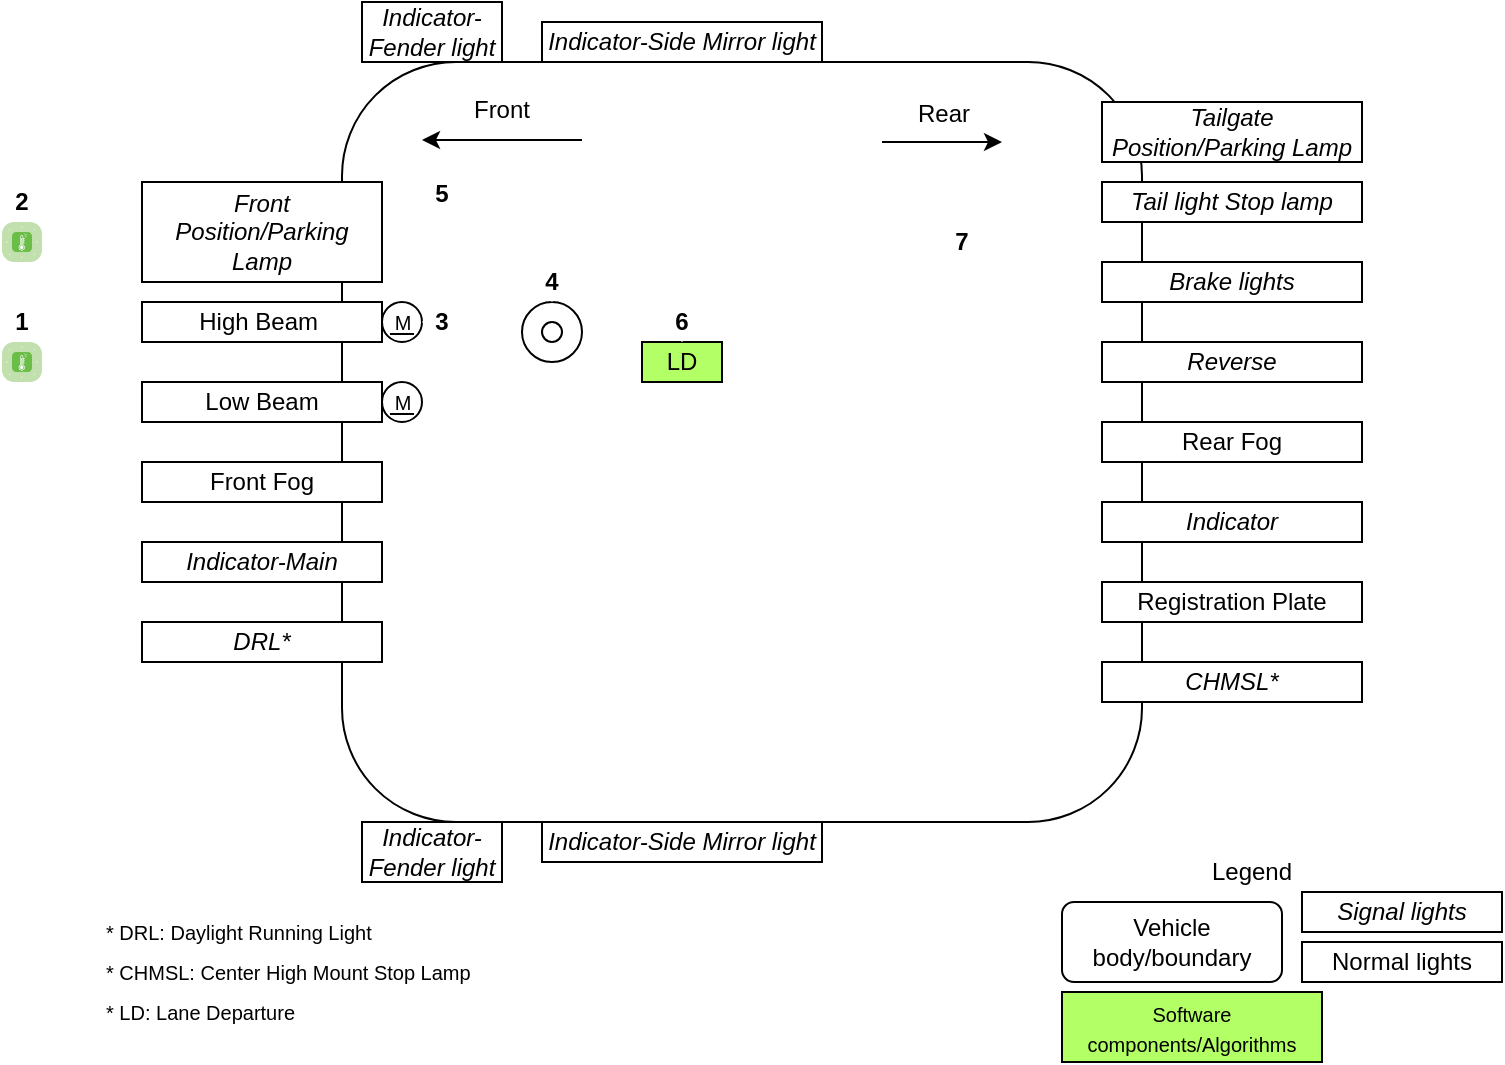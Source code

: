 <mxfile>
    <diagram id="5T2dI4oBYYoTUcFh6mJV" name="Page-1">
        <mxGraphModel dx="1117" dy="611" grid="1" gridSize="10" guides="1" tooltips="1" connect="1" arrows="1" fold="1" page="1" pageScale="1" pageWidth="850" pageHeight="1100" math="0" shadow="0">
            <root>
                <mxCell id="0"/>
                <mxCell id="1" parent="0"/>
                <mxCell id="2" value="" style="rounded=1;whiteSpace=wrap;html=1;fillColor=none;" vertex="1" parent="1">
                    <mxGeometry x="180" y="100" width="400" height="380" as="geometry"/>
                </mxCell>
                <mxCell id="3" value="&lt;i&gt;Front Position/Parking Lamp&lt;/i&gt;" style="rounded=0;whiteSpace=wrap;html=1;" vertex="1" parent="1">
                    <mxGeometry x="80" y="160" width="120" height="50" as="geometry"/>
                </mxCell>
                <mxCell id="4" value="High Beam&amp;nbsp;" style="rounded=0;whiteSpace=wrap;html=1;" vertex="1" parent="1">
                    <mxGeometry x="80" y="220" width="120" height="20" as="geometry"/>
                </mxCell>
                <mxCell id="5" value="Low Beam" style="rounded=0;whiteSpace=wrap;html=1;" vertex="1" parent="1">
                    <mxGeometry x="80" y="260" width="120" height="20" as="geometry"/>
                </mxCell>
                <mxCell id="6" value="Front Fog" style="rounded=0;whiteSpace=wrap;html=1;" vertex="1" parent="1">
                    <mxGeometry x="80" y="300" width="120" height="20" as="geometry"/>
                </mxCell>
                <mxCell id="7" value="&lt;i&gt;Indicator-Fender light&lt;/i&gt;" style="rounded=0;whiteSpace=wrap;html=1;" vertex="1" parent="1">
                    <mxGeometry x="190" y="70" width="70" height="30" as="geometry"/>
                </mxCell>
                <mxCell id="8" value="&lt;i&gt;DRL*&lt;/i&gt;" style="rounded=0;whiteSpace=wrap;html=1;" vertex="1" parent="1">
                    <mxGeometry x="80" y="380" width="120" height="20" as="geometry"/>
                </mxCell>
                <mxCell id="9" value="&lt;i&gt;Indicator-Main&lt;/i&gt;" style="rounded=0;whiteSpace=wrap;html=1;" vertex="1" parent="1">
                    <mxGeometry x="80" y="340" width="120" height="20" as="geometry"/>
                </mxCell>
                <mxCell id="10" value="&lt;i&gt;Indicator-Side Mirror light&lt;/i&gt;" style="rounded=0;whiteSpace=wrap;html=1;" vertex="1" parent="1">
                    <mxGeometry x="280" y="80" width="140" height="20" as="geometry"/>
                </mxCell>
                <mxCell id="11" value="&lt;i&gt;Indicator-Fender light&lt;/i&gt;" style="rounded=0;whiteSpace=wrap;html=1;" vertex="1" parent="1">
                    <mxGeometry x="190" y="480" width="70" height="30" as="geometry"/>
                </mxCell>
                <mxCell id="12" value="&lt;i&gt;Indicator-Side Mirror light&lt;/i&gt;" style="rounded=0;whiteSpace=wrap;html=1;" vertex="1" parent="1">
                    <mxGeometry x="280" y="480" width="140" height="20" as="geometry"/>
                </mxCell>
                <mxCell id="13" value="&lt;i&gt;Tailgate Position/Parking Lamp&lt;/i&gt;" style="rounded=0;whiteSpace=wrap;html=1;" vertex="1" parent="1">
                    <mxGeometry x="560" y="120" width="130" height="30" as="geometry"/>
                </mxCell>
                <mxCell id="14" value="&lt;i&gt;Tail light Stop lamp&lt;/i&gt;" style="rounded=0;whiteSpace=wrap;html=1;" vertex="1" parent="1">
                    <mxGeometry x="560" y="160" width="130" height="20" as="geometry"/>
                </mxCell>
                <mxCell id="15" value="&lt;i&gt;Brake lights&lt;/i&gt;" style="rounded=0;whiteSpace=wrap;html=1;" vertex="1" parent="1">
                    <mxGeometry x="560" y="200" width="130" height="20" as="geometry"/>
                </mxCell>
                <mxCell id="16" value="&lt;i&gt;Reverse&lt;/i&gt;" style="rounded=0;whiteSpace=wrap;html=1;" vertex="1" parent="1">
                    <mxGeometry x="560" y="240" width="130" height="20" as="geometry"/>
                </mxCell>
                <mxCell id="17" value="&lt;i&gt;Indicator&lt;/i&gt;" style="rounded=0;whiteSpace=wrap;html=1;" vertex="1" parent="1">
                    <mxGeometry x="560" y="320" width="130" height="20" as="geometry"/>
                </mxCell>
                <mxCell id="18" value="Rear Fog" style="rounded=0;whiteSpace=wrap;html=1;" vertex="1" parent="1">
                    <mxGeometry x="560" y="280" width="130" height="20" as="geometry"/>
                </mxCell>
                <mxCell id="19" value="Registration Plate" style="rounded=0;whiteSpace=wrap;html=1;" vertex="1" parent="1">
                    <mxGeometry x="560" y="360" width="130" height="20" as="geometry"/>
                </mxCell>
                <mxCell id="20" value="&lt;i&gt;CHMSL*&lt;/i&gt;" style="rounded=0;whiteSpace=wrap;html=1;" vertex="1" parent="1">
                    <mxGeometry x="560" y="400" width="130" height="20" as="geometry"/>
                </mxCell>
                <mxCell id="21" value="* DRL: Daylight Running Light" style="text;html=1;strokeColor=none;fillColor=none;align=left;verticalAlign=middle;whiteSpace=wrap;rounded=0;fontSize=10;" vertex="1" parent="1">
                    <mxGeometry x="60" y="530" width="170" height="10" as="geometry"/>
                </mxCell>
                <mxCell id="22" value="* CHMSL: Center High Mount Stop Lamp" style="text;html=1;strokeColor=none;fillColor=none;align=left;verticalAlign=middle;whiteSpace=wrap;rounded=0;fontSize=10;" vertex="1" parent="1">
                    <mxGeometry x="60" y="550" width="190" height="10" as="geometry"/>
                </mxCell>
                <mxCell id="23" value="M" style="dashed=0;outlineConnect=0;align=center;html=1;shape=mxgraph.pid.engines.electric_motor_(dc);fontSize=10;" vertex="1" parent="1">
                    <mxGeometry x="200" y="260" width="20" height="20" as="geometry"/>
                </mxCell>
                <mxCell id="24" value="" style="group" connectable="0" vertex="1" parent="1">
                    <mxGeometry x="270" y="220" width="30" height="30" as="geometry"/>
                </mxCell>
                <mxCell id="25" value="" style="ellipse;whiteSpace=wrap;html=1;aspect=fixed;" vertex="1" parent="24">
                    <mxGeometry width="30" height="30" as="geometry"/>
                </mxCell>
                <mxCell id="26" value="" style="ellipse;whiteSpace=wrap;html=1;aspect=fixed;" vertex="1" parent="24">
                    <mxGeometry x="10" y="10" width="10" height="10" as="geometry"/>
                </mxCell>
                <mxCell id="27" value="" style="verticalLabelPosition=bottom;sketch=0;html=1;fillColor=#6ABD46;strokeColor=#ffffff;verticalAlign=top;align=center;points=[[0.085,0.085,0],[0.915,0.085,0],[0.915,0.915,0],[0.085,0.915,0],[0.25,0,0],[0.5,0,0],[0.75,0,0],[1,0.25,0],[1,0.5,0],[1,0.75,0],[0.75,1,0],[0.5,1,0],[0.25,1,0],[0,0.75,0],[0,0.5,0],[0,0.25,0]];pointerEvents=1;shape=mxgraph.cisco_safe.compositeIcon;bgIcon=mxgraph.cisco_safe.architecture.generic_appliance;resIcon=mxgraph.cisco_safe.architecture.sensor;" vertex="1" parent="1">
                    <mxGeometry x="10" y="240" width="20" height="20" as="geometry"/>
                </mxCell>
                <mxCell id="28" value="M" style="dashed=0;outlineConnect=0;align=center;html=1;shape=mxgraph.pid.engines.electric_motor_(dc);fontSize=10;" vertex="1" parent="1">
                    <mxGeometry x="200" y="220" width="20" height="20" as="geometry"/>
                </mxCell>
                <mxCell id="29" value="&lt;b&gt;3&lt;/b&gt;" style="rhombus;whiteSpace=wrap;html=1;strokeColor=none;" vertex="1" parent="1">
                    <mxGeometry x="220" y="220" width="20" height="20" as="geometry"/>
                </mxCell>
                <mxCell id="30" value="&lt;b&gt;4&lt;/b&gt;" style="rhombus;whiteSpace=wrap;html=1;strokeColor=none;" vertex="1" parent="1">
                    <mxGeometry x="275" y="200" width="20" height="20" as="geometry"/>
                </mxCell>
                <mxCell id="31" value="&lt;b&gt;1&lt;/b&gt;" style="rhombus;whiteSpace=wrap;html=1;strokeColor=none;" vertex="1" parent="1">
                    <mxGeometry x="10" y="220" width="20" height="20" as="geometry"/>
                </mxCell>
                <mxCell id="32" value="" style="verticalLabelPosition=bottom;sketch=0;html=1;fillColor=#6ABD46;strokeColor=#ffffff;verticalAlign=top;align=center;points=[[0.085,0.085,0],[0.915,0.085,0],[0.915,0.915,0],[0.085,0.915,0],[0.25,0,0],[0.5,0,0],[0.75,0,0],[1,0.25,0],[1,0.5,0],[1,0.75,0],[0.75,1,0],[0.5,1,0],[0.25,1,0],[0,0.75,0],[0,0.5,0],[0,0.25,0]];pointerEvents=1;shape=mxgraph.cisco_safe.compositeIcon;bgIcon=mxgraph.cisco_safe.architecture.generic_appliance;resIcon=mxgraph.cisco_safe.architecture.sensor;" vertex="1" parent="1">
                    <mxGeometry x="10" y="180" width="20" height="20" as="geometry"/>
                </mxCell>
                <mxCell id="33" value="&lt;b&gt;2&lt;/b&gt;" style="rhombus;whiteSpace=wrap;html=1;strokeColor=none;direction=south;" vertex="1" parent="1">
                    <mxGeometry x="10" y="160" width="20" height="20" as="geometry"/>
                </mxCell>
                <mxCell id="34" value="Vehicle body/boundary" style="rounded=1;whiteSpace=wrap;html=1;fillColor=none;" vertex="1" parent="1">
                    <mxGeometry x="540" y="520" width="110" height="40" as="geometry"/>
                </mxCell>
                <mxCell id="35" value="&lt;i&gt;Signal lights&lt;/i&gt;" style="rounded=0;whiteSpace=wrap;html=1;" vertex="1" parent="1">
                    <mxGeometry x="660" y="515" width="100" height="20" as="geometry"/>
                </mxCell>
                <mxCell id="36" value="Normal lights" style="rounded=0;whiteSpace=wrap;html=1;" vertex="1" parent="1">
                    <mxGeometry x="660" y="540" width="100" height="20" as="geometry"/>
                </mxCell>
                <mxCell id="37" value="Legend" style="text;html=1;strokeColor=none;fillColor=none;align=center;verticalAlign=middle;whiteSpace=wrap;rounded=0;" vertex="1" parent="1">
                    <mxGeometry x="600" y="500" width="70" height="10" as="geometry"/>
                </mxCell>
                <mxCell id="38" value="" style="endArrow=classic;html=1;rounded=0;" edge="1" parent="1">
                    <mxGeometry width="50" height="50" relative="1" as="geometry">
                        <mxPoint x="300" y="139" as="sourcePoint"/>
                        <mxPoint x="220" y="139" as="targetPoint"/>
                    </mxGeometry>
                </mxCell>
                <mxCell id="39" value="Front" style="text;html=1;strokeColor=none;fillColor=none;align=center;verticalAlign=middle;whiteSpace=wrap;rounded=0;" vertex="1" parent="1">
                    <mxGeometry x="230" y="109" width="60" height="30" as="geometry"/>
                </mxCell>
                <mxCell id="40" value="" style="group" connectable="0" vertex="1" parent="1">
                    <mxGeometry x="450" y="110" width="62" height="31" as="geometry"/>
                </mxCell>
                <mxCell id="41" value="" style="endArrow=classic;html=1;rounded=0;" edge="1" parent="40">
                    <mxGeometry width="50" height="50" relative="1" as="geometry">
                        <mxPoint y="30" as="sourcePoint"/>
                        <mxPoint x="60" y="30" as="targetPoint"/>
                    </mxGeometry>
                </mxCell>
                <mxCell id="42" value="Rear" style="text;html=1;strokeColor=none;fillColor=none;align=center;verticalAlign=middle;whiteSpace=wrap;rounded=0;" vertex="1" parent="40">
                    <mxGeometry width="62" height="31" as="geometry"/>
                </mxCell>
                <mxCell id="43" value="" style="shape=image;html=1;verticalAlign=top;verticalLabelPosition=bottom;labelBackgroundColor=#ffffff;imageAspect=0;aspect=fixed;image=https://cdn4.iconfinder.com/data/icons/ios-web-user-interface-multi-circle-flat-vol-7/512/Off_on_power_energy_restart_disable_switch-128.png" vertex="1" parent="1">
                    <mxGeometry x="216" y="176" width="18" height="18" as="geometry"/>
                </mxCell>
                <mxCell id="44" value="&lt;b&gt;5&lt;/b&gt;" style="rhombus;whiteSpace=wrap;html=1;strokeColor=none;" vertex="1" parent="1">
                    <mxGeometry x="220" y="156" width="20" height="20" as="geometry"/>
                </mxCell>
                <mxCell id="45" value="LD" style="rounded=0;whiteSpace=wrap;html=1;fillColor=#B3FF66;" vertex="1" parent="1">
                    <mxGeometry x="330" y="240" width="40" height="20" as="geometry"/>
                </mxCell>
                <mxCell id="46" value="&lt;b&gt;6&lt;/b&gt;" style="rhombus;whiteSpace=wrap;html=1;strokeColor=none;" vertex="1" parent="1">
                    <mxGeometry x="340" y="220" width="20" height="20" as="geometry"/>
                </mxCell>
                <mxCell id="47" value="* LD: Lane Departure" style="text;html=1;strokeColor=none;fillColor=none;align=left;verticalAlign=middle;whiteSpace=wrap;rounded=0;fontSize=10;" vertex="1" parent="1">
                    <mxGeometry x="60" y="570" width="190" height="10" as="geometry"/>
                </mxCell>
                <mxCell id="48" value="&lt;font style=&quot;font-size: 10px;&quot;&gt;Software components/Algorithms&lt;/font&gt;" style="rounded=0;whiteSpace=wrap;html=1;fillColor=#B3FF66;" vertex="1" parent="1">
                    <mxGeometry x="540" y="565" width="130" height="35" as="geometry"/>
                </mxCell>
                <mxCell id="49" value="" style="shape=image;html=1;verticalAlign=top;verticalLabelPosition=bottom;labelBackgroundColor=#ffffff;imageAspect=0;aspect=fixed;image=https://cdn1.iconfinder.com/data/icons/racing-13/512/Pedals-128.png" vertex="1" parent="1">
                    <mxGeometry x="500" y="190" width="30" height="30" as="geometry"/>
                </mxCell>
                <mxCell id="50" value="&lt;b&gt;7&lt;/b&gt;" style="rhombus;whiteSpace=wrap;html=1;strokeColor=none;" vertex="1" parent="1">
                    <mxGeometry x="480" y="180" width="20" height="20" as="geometry"/>
                </mxCell>
            </root>
        </mxGraphModel>
    </diagram>
</mxfile>